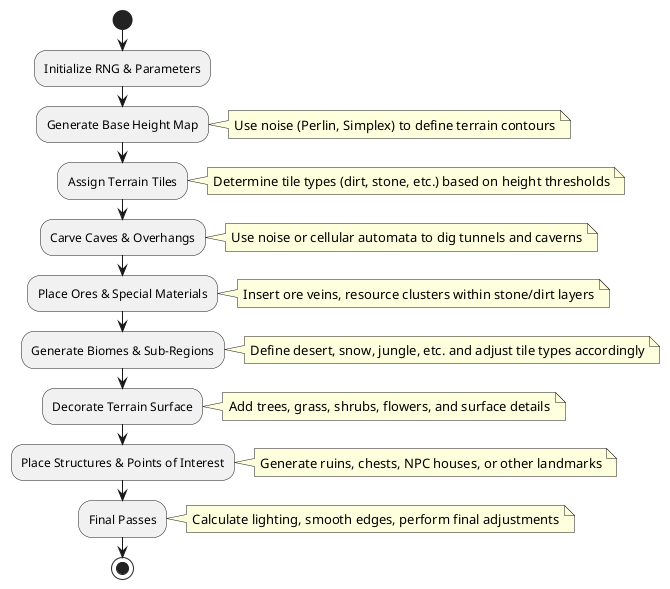 @startuml
start

:Initialize RNG & Parameters;

:Generate Base Height Map;
note right: Use noise (Perlin, Simplex) to define terrain contours

:Assign Terrain Tiles;
note right: Determine tile types (dirt, stone, etc.) based on height thresholds

:Carve Caves & Overhangs;
note right: Use noise or cellular automata to dig tunnels and caverns

:Place Ores & Special Materials;
note right: Insert ore veins, resource clusters within stone/dirt layers

:Generate Biomes & Sub-Regions;
note right: Define desert, snow, jungle, etc. and adjust tile types accordingly

:Decorate Terrain Surface;
note right: Add trees, grass, shrubs, flowers, and surface details

:Place Structures & Points of Interest;
note right: Generate ruins, chests, NPC houses, or other landmarks

:Final Passes;
note right: Calculate lighting, smooth edges, perform final adjustments

stop
@enduml
